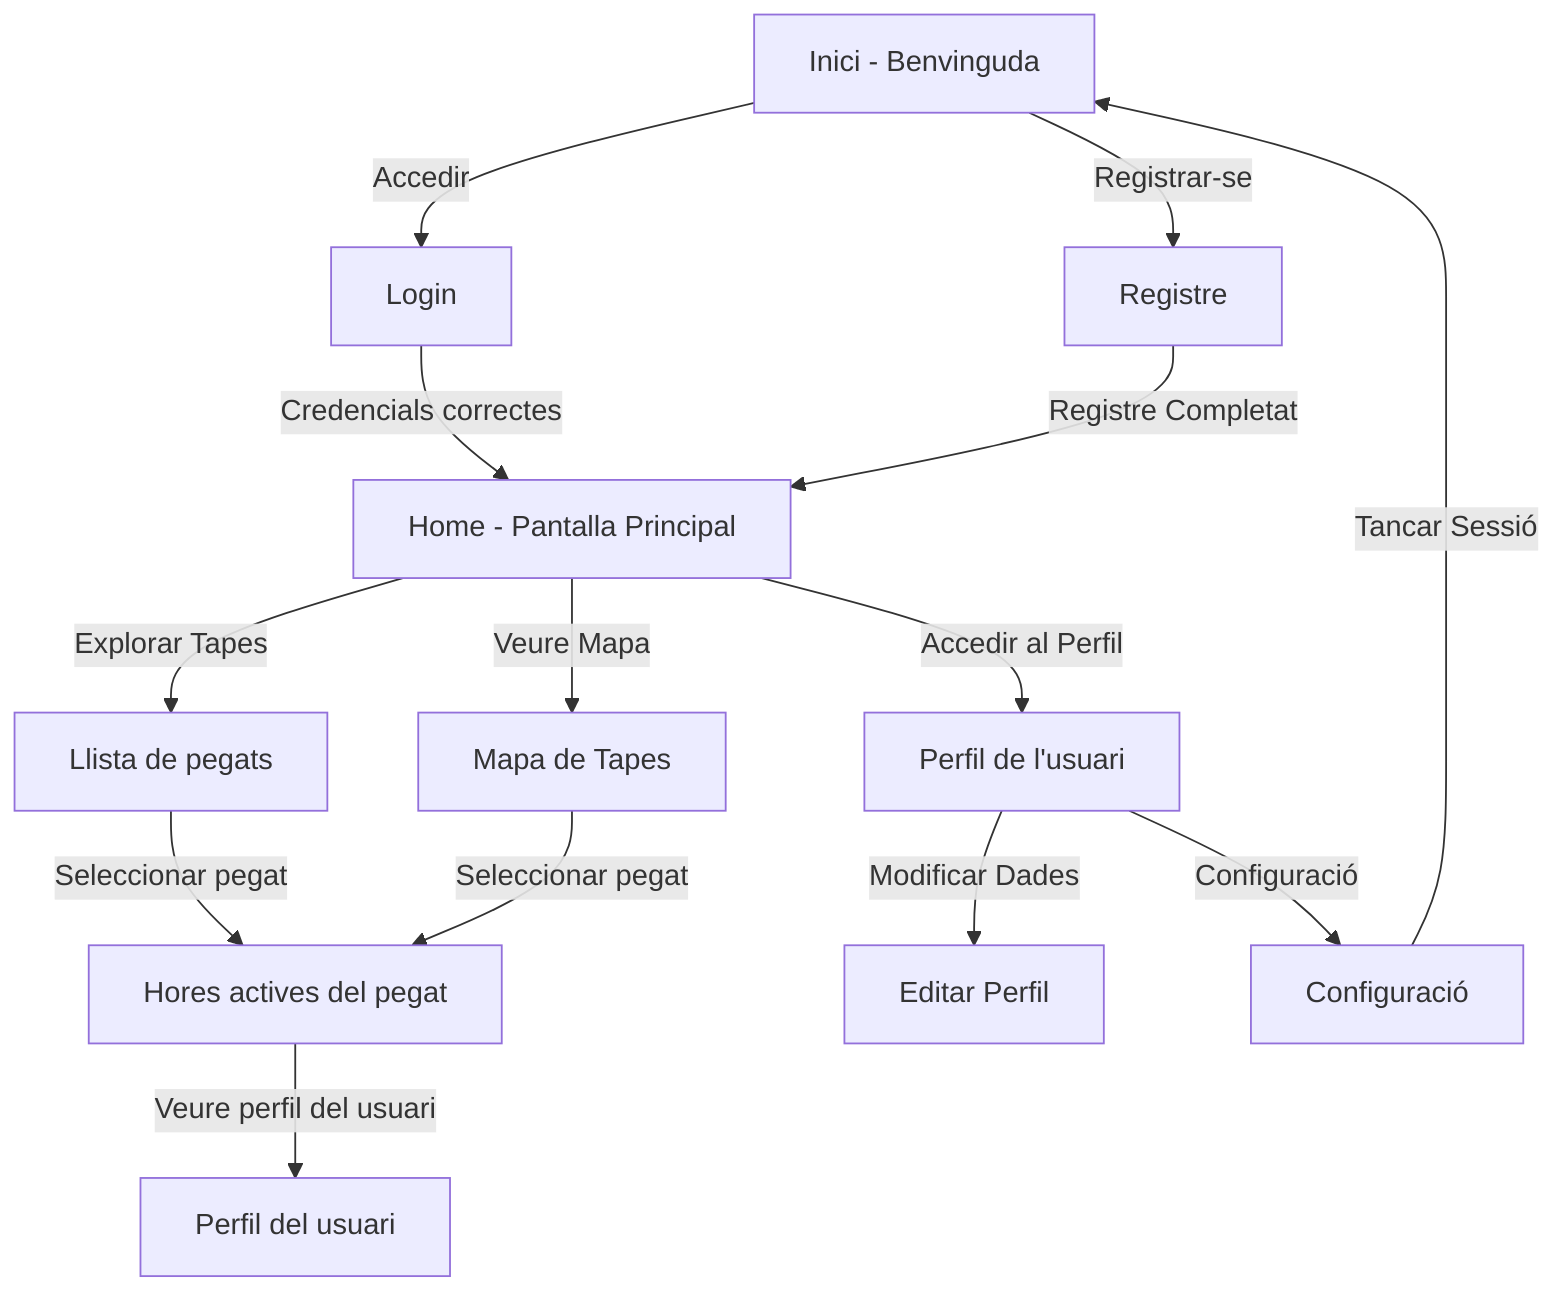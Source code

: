 flowchart TD
    A[Inici - Benvinguda] -->|Accedir| B[Login]
    A -->|Registrar-se| C[Registre]
    B -->|Credencials correctes| D[Home - Pantalla Principal]
    C -->|Registre Completat| D
    D -->|Explorar Tapes| E[Llista de pegats]
    D -->|Veure Mapa| F[Mapa de Tapes]
    E -->|Seleccionar pegat| G[Hores actives del pegat]
    F -->|Seleccionar pegat| G
    G -->|Veure perfil del usuari| I[Perfil del usuari]
    D -->|Accedir al Perfil| J[Perfil de l'usuari]
    J -->|Modificar Dades| K[Editar Perfil]
    J -->|Configuració| L[Configuració]
    L -->|Tancar Sessió| A